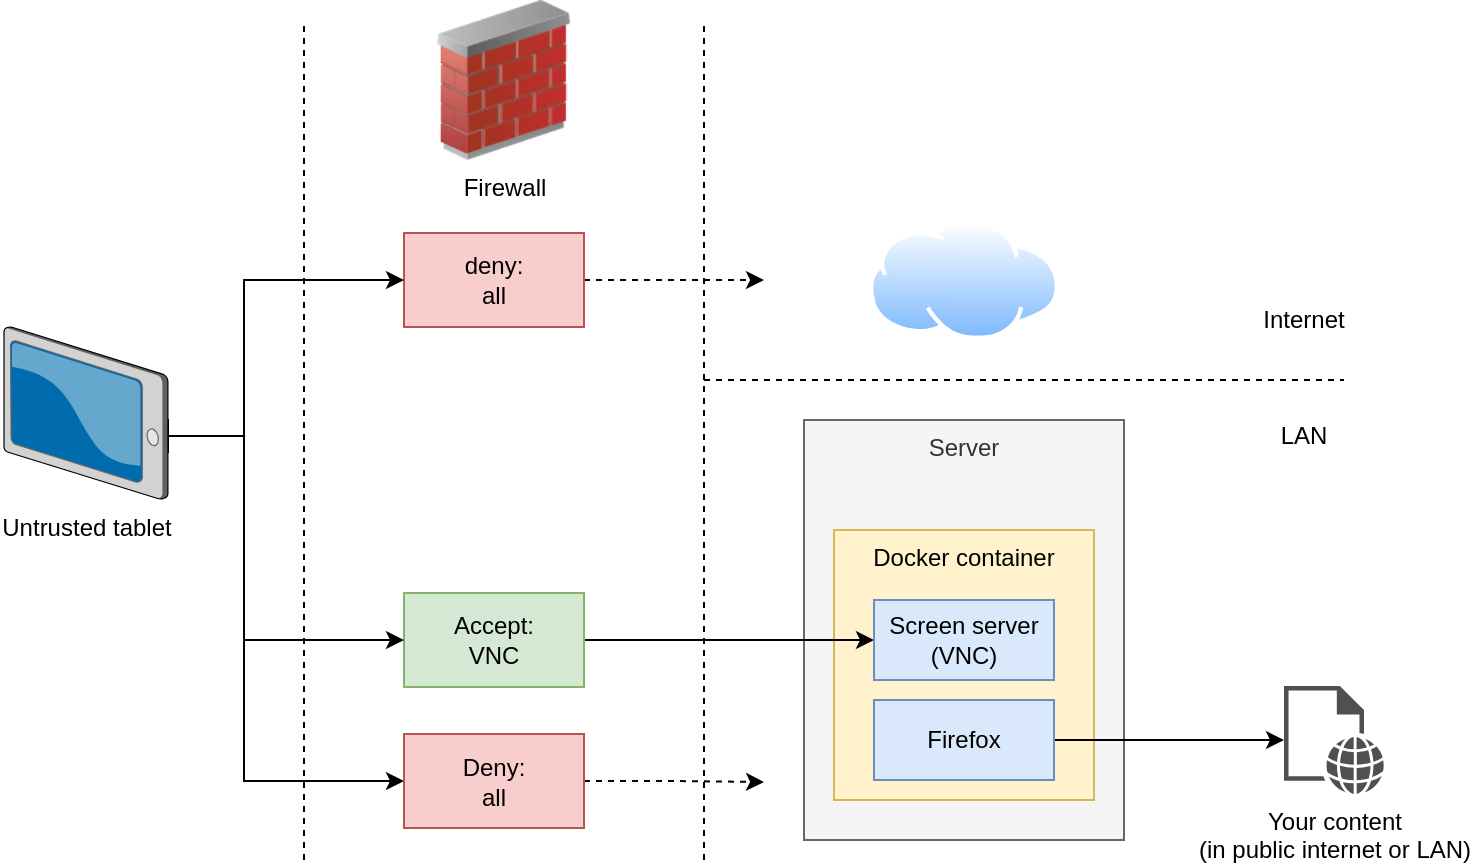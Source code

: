 <mxfile version="13.1.3" type="device"><diagram id="BgSxH6ZFlmLoUOGGjMax" name="Page-1"><mxGraphModel dx="1172" dy="942" grid="1" gridSize="10" guides="1" tooltips="1" connect="1" arrows="1" fold="1" page="1" pageScale="1" pageWidth="1169" pageHeight="827" math="0" shadow="0"><root><mxCell id="0"/><mxCell id="1" parent="0"/><mxCell id="N-21J8i-2gHC9aigVlMc-4" value="Server" style="rounded=0;whiteSpace=wrap;html=1;verticalAlign=top;fillColor=#f5f5f5;strokeColor=#666666;fontColor=#333333;" vertex="1" parent="1"><mxGeometry x="490" y="220" width="160" height="210" as="geometry"/></mxCell><mxCell id="N-21J8i-2gHC9aigVlMc-21" value="Docker container" style="rounded=0;whiteSpace=wrap;html=1;verticalAlign=top;fillColor=#fff2cc;strokeColor=#d6b656;" vertex="1" parent="1"><mxGeometry x="505" y="275" width="130" height="135" as="geometry"/></mxCell><mxCell id="N-21J8i-2gHC9aigVlMc-33" style="edgeStyle=orthogonalEdgeStyle;rounded=0;orthogonalLoop=1;jettySize=auto;html=1;exitX=1;exitY=0.5;exitDx=0;exitDy=0;entryX=0;entryY=0.5;entryDx=0;entryDy=0;" edge="1" parent="1" source="N-21J8i-2gHC9aigVlMc-16" target="N-21J8i-2gHC9aigVlMc-10"><mxGeometry relative="1" as="geometry"><Array as="points"><mxPoint x="210" y="228"/><mxPoint x="210" y="401"/></Array></mxGeometry></mxCell><mxCell id="N-21J8i-2gHC9aigVlMc-16" value="" style="rounded=0;whiteSpace=wrap;html=1;" vertex="1" parent="1"><mxGeometry x="152" y="220" width="20" height="16" as="geometry"/></mxCell><mxCell id="N-21J8i-2gHC9aigVlMc-1" value="Untrusted tablet" style="verticalLabelPosition=bottom;aspect=fixed;html=1;verticalAlign=top;strokeColor=none;align=center;outlineConnect=0;shape=mxgraph.citrix.tablet_2;" vertex="1" parent="1"><mxGeometry x="90" y="173.5" width="82" height="86" as="geometry"/></mxCell><mxCell id="N-21J8i-2gHC9aigVlMc-2" value="Firewall" style="image;html=1;labelBackgroundColor=#ffffff;image=img/lib/clip_art/networking/Firewall_02_128x128.png" vertex="1" parent="1"><mxGeometry x="300" y="10" width="80" height="80" as="geometry"/></mxCell><mxCell id="N-21J8i-2gHC9aigVlMc-3" value="" style="aspect=fixed;perimeter=ellipsePerimeter;html=1;align=center;shadow=0;dashed=0;spacingTop=3;image;image=img/lib/active_directory/internet_cloud.svg;" vertex="1" parent="1"><mxGeometry x="522.38" y="120" width="95.24" height="60" as="geometry"/></mxCell><mxCell id="N-21J8i-2gHC9aigVlMc-7" value="" style="endArrow=none;dashed=1;html=1;" edge="1" parent="1"><mxGeometry width="50" height="50" relative="1" as="geometry"><mxPoint x="240" y="440" as="sourcePoint"/><mxPoint x="240" y="20" as="targetPoint"/></mxGeometry></mxCell><mxCell id="N-21J8i-2gHC9aigVlMc-8" value="" style="endArrow=none;dashed=1;html=1;" edge="1" parent="1"><mxGeometry width="50" height="50" relative="1" as="geometry"><mxPoint x="440" y="440" as="sourcePoint"/><mxPoint x="440" y="20" as="targetPoint"/></mxGeometry></mxCell><mxCell id="N-21J8i-2gHC9aigVlMc-12" style="edgeStyle=orthogonalEdgeStyle;rounded=0;orthogonalLoop=1;jettySize=auto;html=1;exitX=1;exitY=0.5;exitDx=0;exitDy=0;dashed=1;" edge="1" parent="1" source="N-21J8i-2gHC9aigVlMc-9"><mxGeometry relative="1" as="geometry"><mxPoint x="470" y="150" as="targetPoint"/></mxGeometry></mxCell><mxCell id="N-21J8i-2gHC9aigVlMc-9" value="deny:&lt;br&gt;all" style="rounded=0;whiteSpace=wrap;html=1;fillColor=#f8cecc;strokeColor=#b85450;" vertex="1" parent="1"><mxGeometry x="290" y="126.5" width="90" height="47" as="geometry"/></mxCell><mxCell id="N-21J8i-2gHC9aigVlMc-32" style="edgeStyle=orthogonalEdgeStyle;rounded=0;orthogonalLoop=1;jettySize=auto;html=1;exitX=1;exitY=0.5;exitDx=0;exitDy=0;dashed=1;" edge="1" parent="1" source="N-21J8i-2gHC9aigVlMc-10"><mxGeometry relative="1" as="geometry"><mxPoint x="470" y="401" as="targetPoint"/><Array as="points"><mxPoint x="425" y="400"/></Array></mxGeometry></mxCell><mxCell id="N-21J8i-2gHC9aigVlMc-10" value="Deny:&lt;br&gt;all" style="rounded=0;whiteSpace=wrap;html=1;fillColor=#f8cecc;strokeColor=#b85450;" vertex="1" parent="1"><mxGeometry x="290" y="377" width="90" height="47" as="geometry"/></mxCell><mxCell id="N-21J8i-2gHC9aigVlMc-14" style="edgeStyle=orthogonalEdgeStyle;rounded=0;orthogonalLoop=1;jettySize=auto;html=1;exitX=1;exitY=0.5;exitDx=0;exitDy=0;entryX=0;entryY=0.5;entryDx=0;entryDy=0;" edge="1" parent="1" source="N-21J8i-2gHC9aigVlMc-11" target="N-21J8i-2gHC9aigVlMc-20"><mxGeometry relative="1" as="geometry"><mxPoint x="510" y="330" as="targetPoint"/></mxGeometry></mxCell><mxCell id="N-21J8i-2gHC9aigVlMc-11" value="Accept:&lt;br&gt;VNC" style="rounded=0;whiteSpace=wrap;html=1;fillColor=#d5e8d4;strokeColor=#82b366;" vertex="1" parent="1"><mxGeometry x="290" y="306.5" width="90" height="47" as="geometry"/></mxCell><mxCell id="N-21J8i-2gHC9aigVlMc-17" style="edgeStyle=orthogonalEdgeStyle;rounded=0;orthogonalLoop=1;jettySize=auto;html=1;exitX=1;exitY=0.5;exitDx=0;exitDy=0;entryX=0;entryY=0.5;entryDx=0;entryDy=0;" edge="1" parent="1" source="N-21J8i-2gHC9aigVlMc-16" target="N-21J8i-2gHC9aigVlMc-9"><mxGeometry relative="1" as="geometry"><Array as="points"><mxPoint x="210" y="228"/><mxPoint x="210" y="150"/></Array></mxGeometry></mxCell><mxCell id="N-21J8i-2gHC9aigVlMc-19" style="edgeStyle=orthogonalEdgeStyle;rounded=0;orthogonalLoop=1;jettySize=auto;html=1;exitX=1;exitY=0.5;exitDx=0;exitDy=0;entryX=0;entryY=0.5;entryDx=0;entryDy=0;" edge="1" parent="1" source="N-21J8i-2gHC9aigVlMc-16" target="N-21J8i-2gHC9aigVlMc-11"><mxGeometry relative="1" as="geometry"><Array as="points"><mxPoint x="210" y="228"/><mxPoint x="210" y="330"/></Array></mxGeometry></mxCell><mxCell id="N-21J8i-2gHC9aigVlMc-20" value="Screen server&lt;br&gt;(VNC)" style="rounded=0;whiteSpace=wrap;html=1;fillColor=#dae8fc;strokeColor=#6c8ebf;" vertex="1" parent="1"><mxGeometry x="525" y="310" width="90" height="40" as="geometry"/></mxCell><mxCell id="N-21J8i-2gHC9aigVlMc-22" value="" style="endArrow=none;dashed=1;html=1;" edge="1" parent="1"><mxGeometry width="50" height="50" relative="1" as="geometry"><mxPoint x="440" y="200" as="sourcePoint"/><mxPoint x="760" y="200" as="targetPoint"/></mxGeometry></mxCell><mxCell id="N-21J8i-2gHC9aigVlMc-23" value="Internet" style="text;html=1;strokeColor=none;fillColor=none;align=center;verticalAlign=middle;whiteSpace=wrap;rounded=0;" vertex="1" parent="1"><mxGeometry x="720" y="160" width="40" height="20" as="geometry"/></mxCell><mxCell id="N-21J8i-2gHC9aigVlMc-25" value="LAN" style="text;html=1;strokeColor=none;fillColor=none;align=center;verticalAlign=middle;whiteSpace=wrap;rounded=0;" vertex="1" parent="1"><mxGeometry x="720" y="218" width="40" height="20" as="geometry"/></mxCell><mxCell id="N-21J8i-2gHC9aigVlMc-29" style="edgeStyle=orthogonalEdgeStyle;rounded=0;orthogonalLoop=1;jettySize=auto;html=1;exitX=1;exitY=0.5;exitDx=0;exitDy=0;" edge="1" parent="1" source="N-21J8i-2gHC9aigVlMc-27" target="N-21J8i-2gHC9aigVlMc-28"><mxGeometry relative="1" as="geometry"/></mxCell><mxCell id="N-21J8i-2gHC9aigVlMc-27" value="Firefox" style="rounded=0;whiteSpace=wrap;html=1;fillColor=#dae8fc;strokeColor=#6c8ebf;" vertex="1" parent="1"><mxGeometry x="525" y="360" width="90" height="40" as="geometry"/></mxCell><mxCell id="N-21J8i-2gHC9aigVlMc-28" value="Your content&lt;br&gt;(in public internet or LAN)" style="pointerEvents=1;shadow=0;dashed=0;html=1;strokeColor=none;fillColor=#505050;labelPosition=center;verticalLabelPosition=bottom;verticalAlign=top;outlineConnect=0;align=center;shape=mxgraph.office.concepts.web_page;" vertex="1" parent="1"><mxGeometry x="730" y="353" width="50" height="54" as="geometry"/></mxCell></root></mxGraphModel></diagram></mxfile>